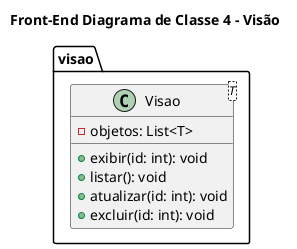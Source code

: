 @startuml Diagrama_Classe_4
title Front-End Diagrama de Classe 4 - Visão

package visao {
  class Visao<T> {
    -objetos: List<T>
    +exibir(id: int): void
    +listar(): void
    +atualizar(id: int): void
    +excluir(id: int): void
  }
}
@enduml
